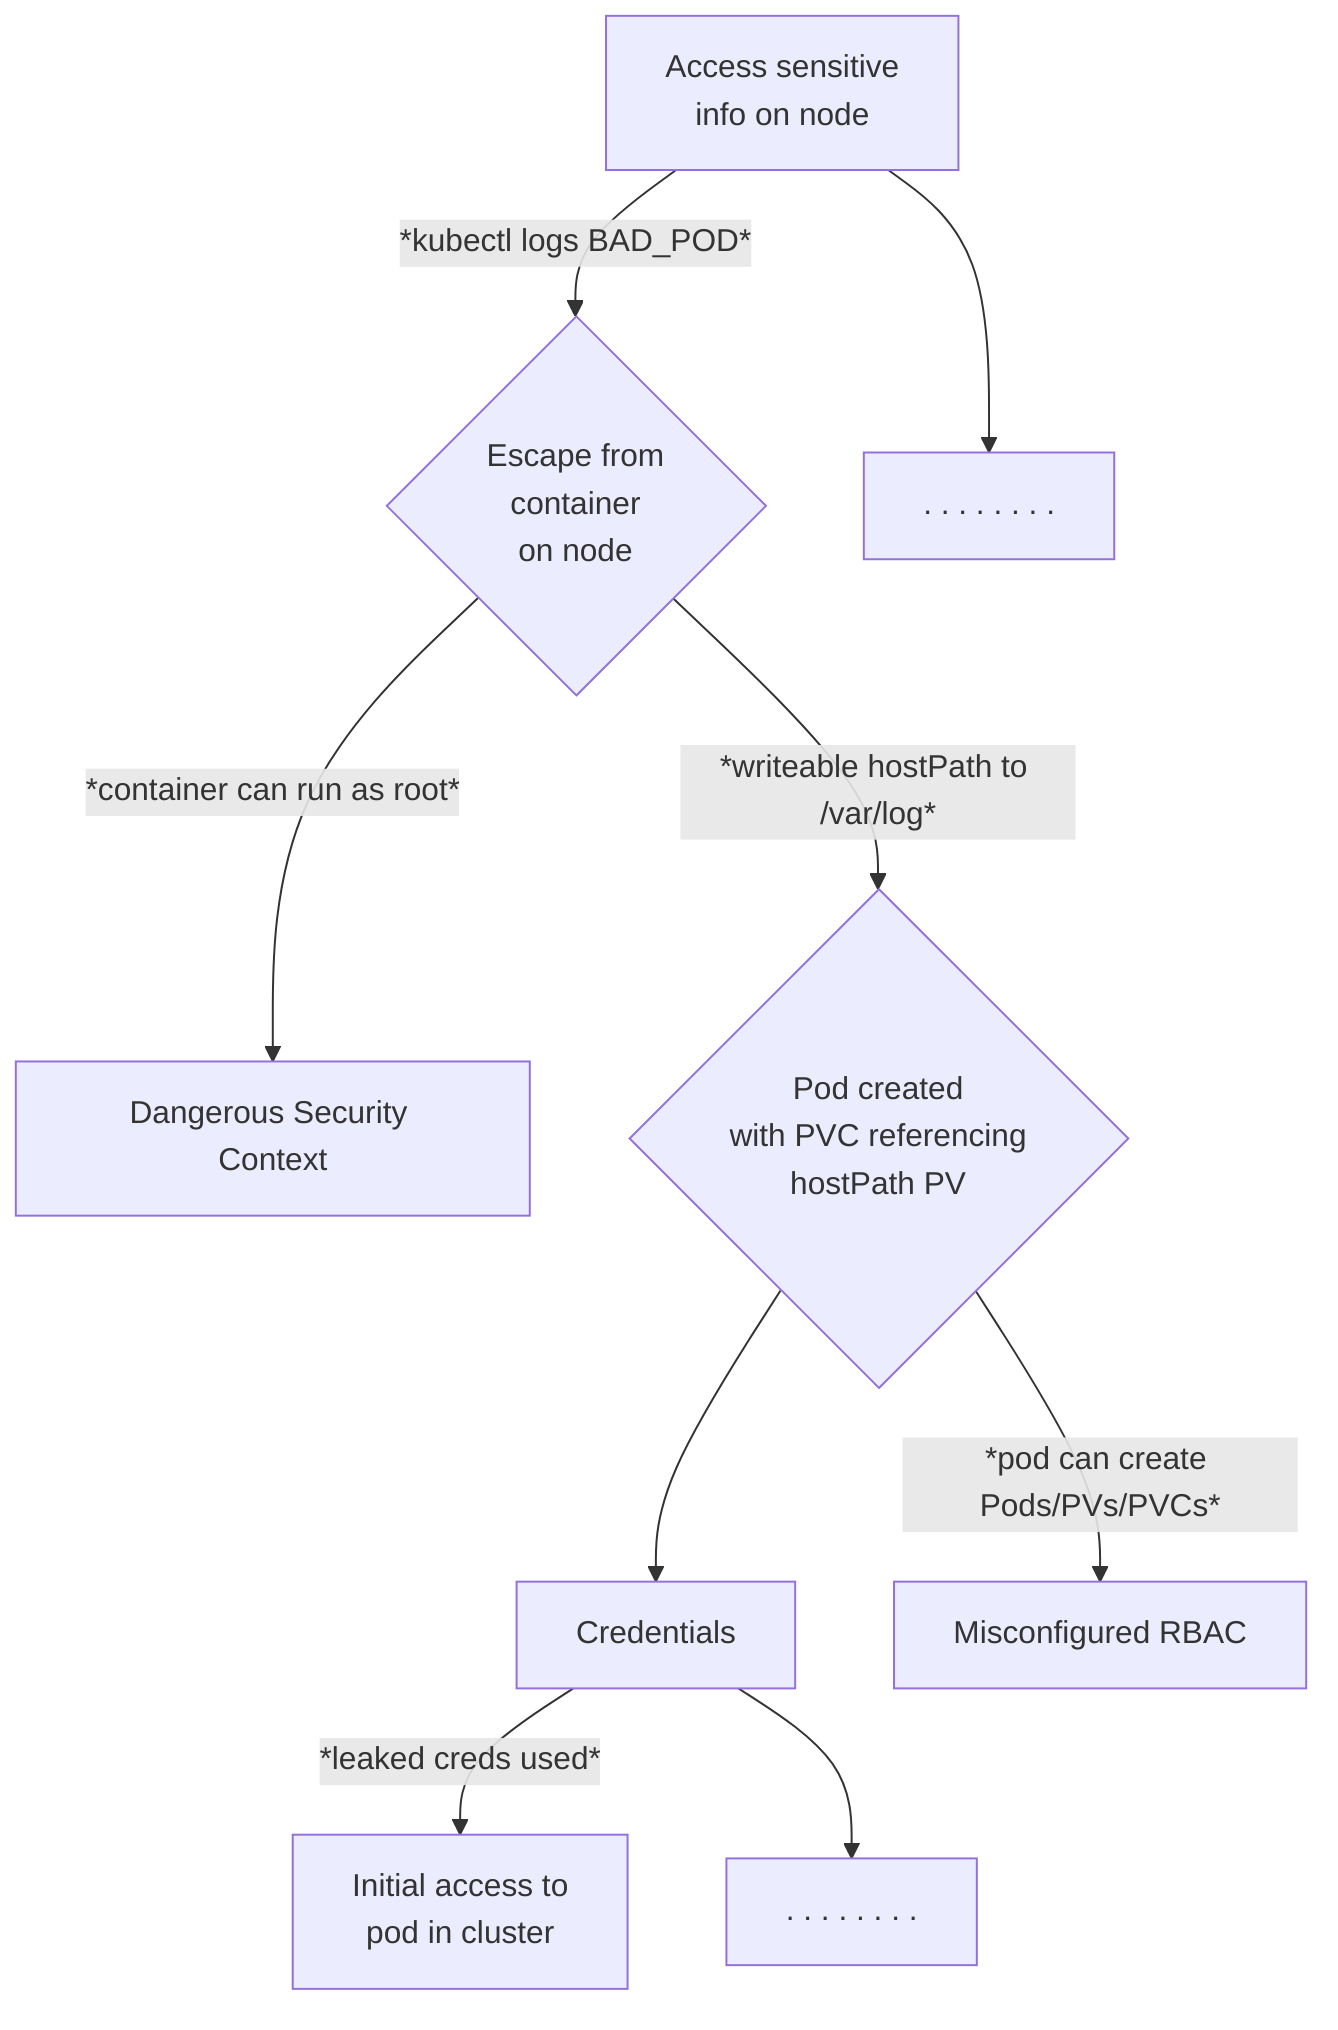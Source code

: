 flowchart TD
    A[Access sensitive \ninfo on node] --> |*kubectl logs BAD_POD*| B{Escape from \ncontainer \non node}
    A --> more1[. . . . . . . .]
    B -->|*container can run as root*| C[Dangerous Security Context]
    B --> |*writeable hostPath to /var/log*| D{Pod created \nwith PVC referencing \nhostPath PV}
    D --> E[Credentials] 
    D --> |*pod can create Pods/PVs/PVCs*| F[Misconfigured RBAC]
    E --> |*leaked creds used*| G[Initial access to \npod in cluster]
    E --> more2[. . . . . . . .]